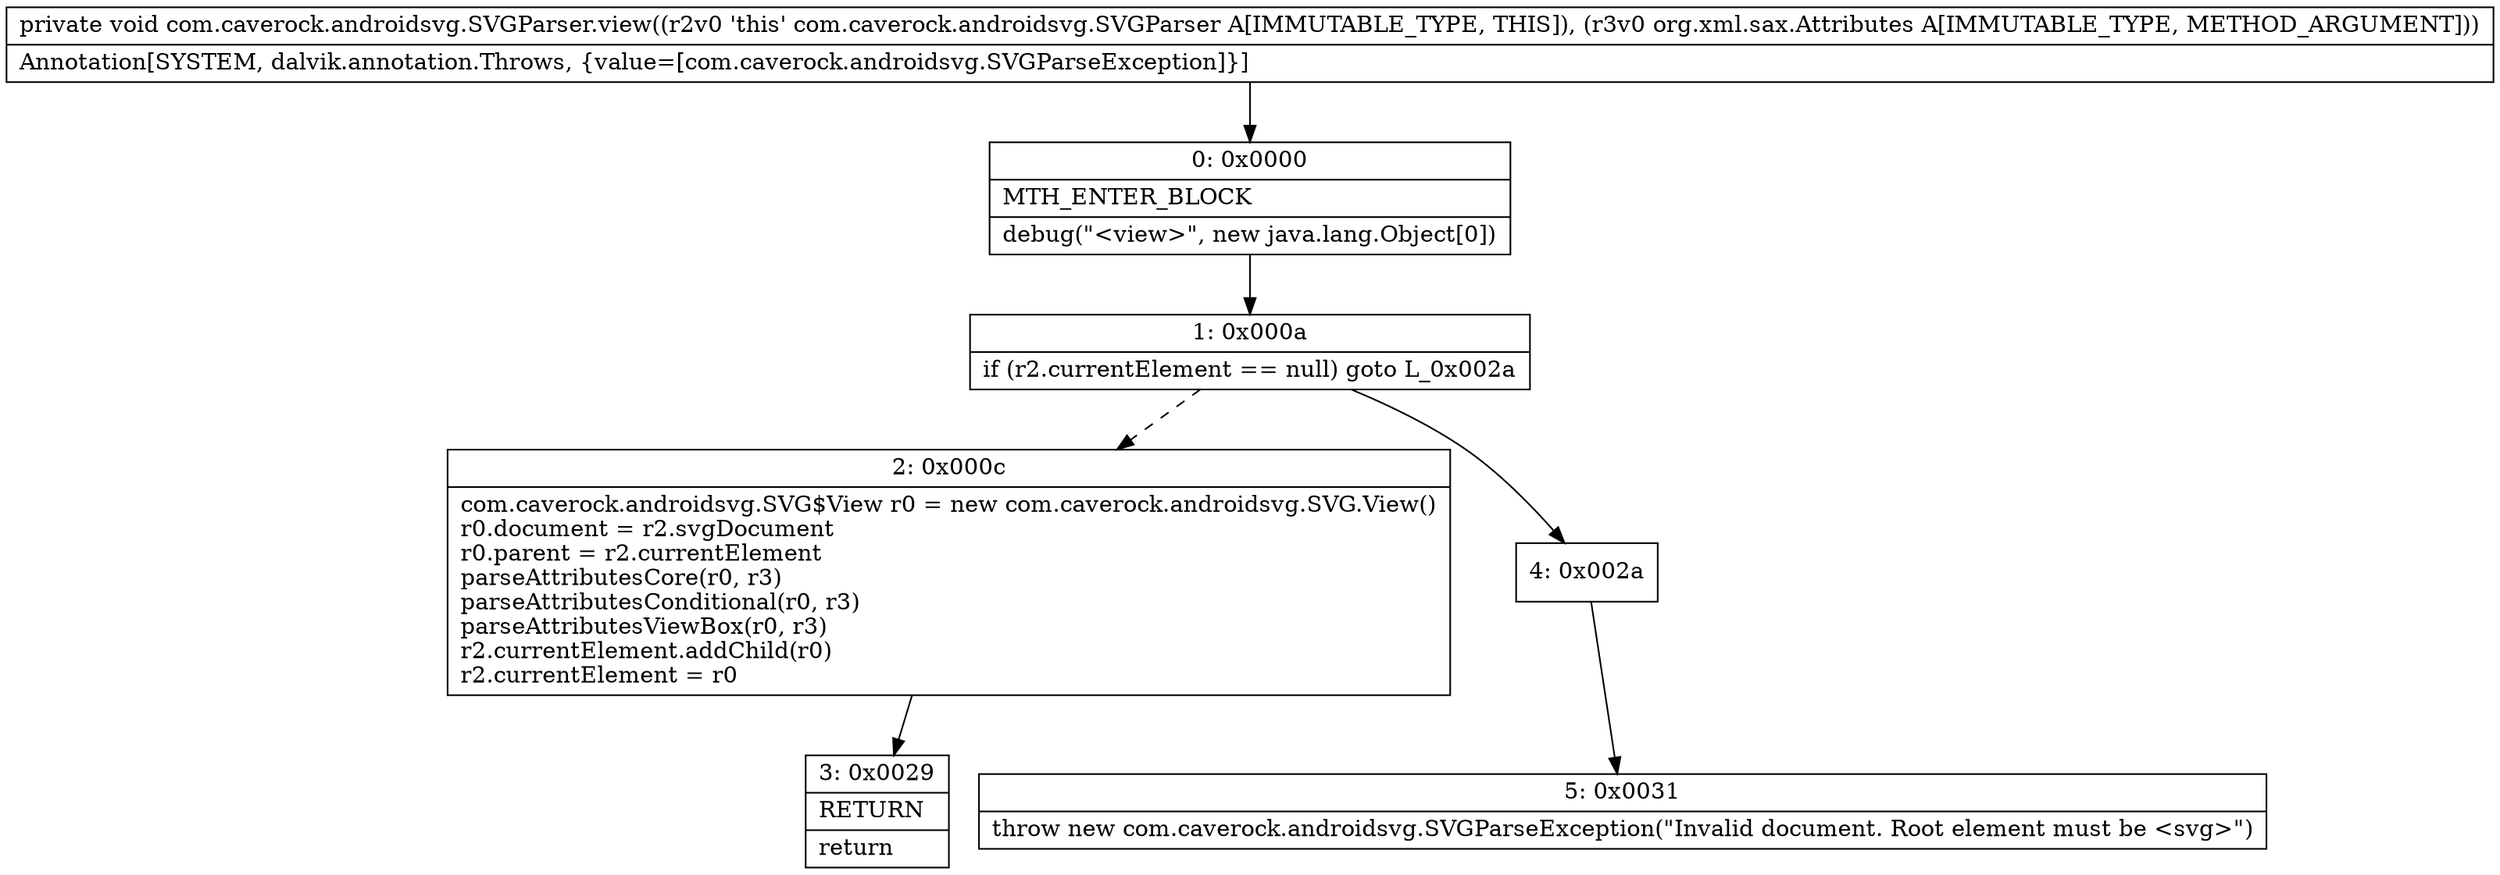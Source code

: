 digraph "CFG forcom.caverock.androidsvg.SVGParser.view(Lorg\/xml\/sax\/Attributes;)V" {
Node_0 [shape=record,label="{0\:\ 0x0000|MTH_ENTER_BLOCK\l|debug(\"\<view\>\", new java.lang.Object[0])\l}"];
Node_1 [shape=record,label="{1\:\ 0x000a|if (r2.currentElement == null) goto L_0x002a\l}"];
Node_2 [shape=record,label="{2\:\ 0x000c|com.caverock.androidsvg.SVG$View r0 = new com.caverock.androidsvg.SVG.View()\lr0.document = r2.svgDocument\lr0.parent = r2.currentElement\lparseAttributesCore(r0, r3)\lparseAttributesConditional(r0, r3)\lparseAttributesViewBox(r0, r3)\lr2.currentElement.addChild(r0)\lr2.currentElement = r0\l}"];
Node_3 [shape=record,label="{3\:\ 0x0029|RETURN\l|return\l}"];
Node_4 [shape=record,label="{4\:\ 0x002a}"];
Node_5 [shape=record,label="{5\:\ 0x0031|throw new com.caverock.androidsvg.SVGParseException(\"Invalid document. Root element must be \<svg\>\")\l}"];
MethodNode[shape=record,label="{private void com.caverock.androidsvg.SVGParser.view((r2v0 'this' com.caverock.androidsvg.SVGParser A[IMMUTABLE_TYPE, THIS]), (r3v0 org.xml.sax.Attributes A[IMMUTABLE_TYPE, METHOD_ARGUMENT]))  | Annotation[SYSTEM, dalvik.annotation.Throws, \{value=[com.caverock.androidsvg.SVGParseException]\}]\l}"];
MethodNode -> Node_0;
Node_0 -> Node_1;
Node_1 -> Node_2[style=dashed];
Node_1 -> Node_4;
Node_2 -> Node_3;
Node_4 -> Node_5;
}

